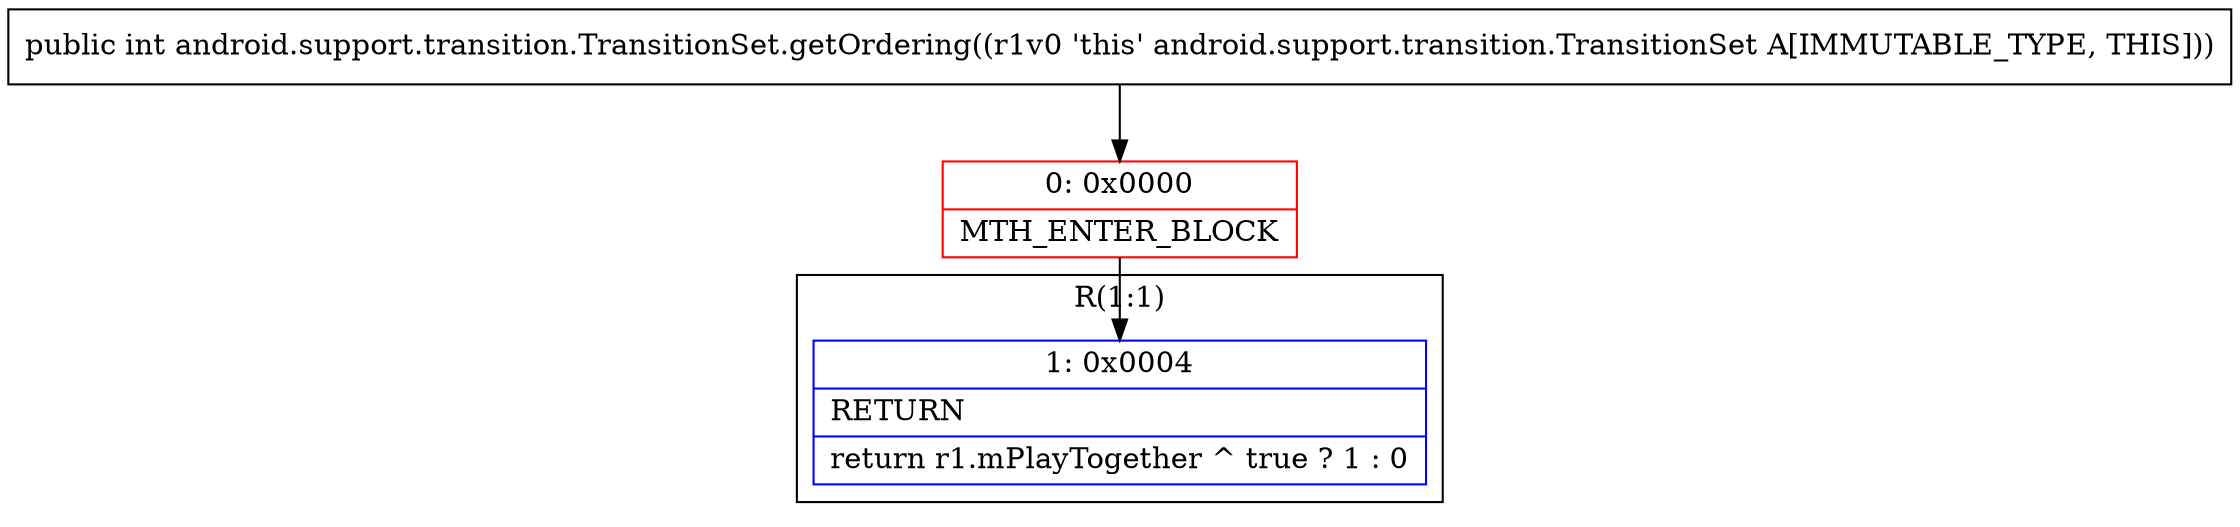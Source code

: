 digraph "CFG forandroid.support.transition.TransitionSet.getOrdering()I" {
subgraph cluster_Region_2032827822 {
label = "R(1:1)";
node [shape=record,color=blue];
Node_1 [shape=record,label="{1\:\ 0x0004|RETURN\l|return r1.mPlayTogether ^ true ? 1 : 0\l}"];
}
Node_0 [shape=record,color=red,label="{0\:\ 0x0000|MTH_ENTER_BLOCK\l}"];
MethodNode[shape=record,label="{public int android.support.transition.TransitionSet.getOrdering((r1v0 'this' android.support.transition.TransitionSet A[IMMUTABLE_TYPE, THIS])) }"];
MethodNode -> Node_0;
Node_0 -> Node_1;
}

